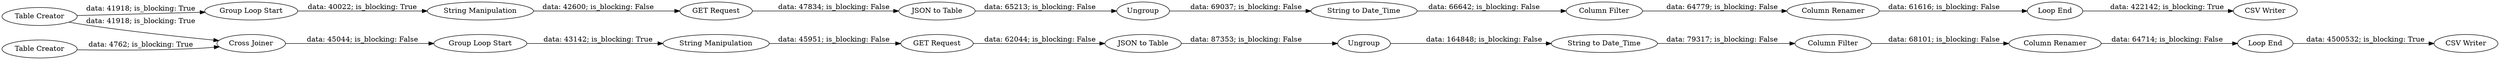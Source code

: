 digraph {
	"-5732781422279009322_1313" [label="Group Loop Start"]
	"-5732781422279009322_1279" [label=Ungroup]
	"-5732781422279009322_1300" [label="Loop End"]
	"-5732781422279009322_1287" [label="Column Renamer"]
	"-5732781422279009322_1285" [label="String to Date_Time"]
	"-5732781422279009322_1276" [label="Table Creator"]
	"-5732781422279009322_1315" [label="CSV Writer"]
	"-5732781422279009322_1308" [label="Column Renamer"]
	"-5732781422279009322_1309" [label="String to Date_Time"]
	"-5732781422279009322_1283" [label="Table Creator"]
	"-5732781422279009322_1311" [label="Column Filter"]
	"-5732781422279009322_1281" [label="JSON to Table"]
	"-5732781422279009322_1301" [label="CSV Writer"]
	"-5732781422279009322_1312" [label="JSON to Table"]
	"-5732781422279009322_1278" [label="String Manipulation"]
	"-5732781422279009322_1306" [label="GET Request"]
	"-5732781422279009322_1305" [label="String Manipulation"]
	"-5732781422279009322_1284" [label="Cross Joiner"]
	"-5732781422279009322_1299" [label="Group Loop Start"]
	"-5732781422279009322_1310" [label=Ungroup]
	"-5732781422279009322_1288" [label="Column Filter"]
	"-5732781422279009322_1280" [label="GET Request"]
	"-5732781422279009322_1314" [label="Loop End"]
	"-5732781422279009322_1284" -> "-5732781422279009322_1299" [label="data: 45044; is_blocking: False"]
	"-5732781422279009322_1306" -> "-5732781422279009322_1312" [label="data: 47834; is_blocking: False"]
	"-5732781422279009322_1285" -> "-5732781422279009322_1288" [label="data: 79317; is_blocking: False"]
	"-5732781422279009322_1300" -> "-5732781422279009322_1301" [label="data: 4500532; is_blocking: True"]
	"-5732781422279009322_1311" -> "-5732781422279009322_1308" [label="data: 64779; is_blocking: False"]
	"-5732781422279009322_1314" -> "-5732781422279009322_1315" [label="data: 422142; is_blocking: True"]
	"-5732781422279009322_1313" -> "-5732781422279009322_1305" [label="data: 40022; is_blocking: True"]
	"-5732781422279009322_1308" -> "-5732781422279009322_1314" [label="data: 61616; is_blocking: False"]
	"-5732781422279009322_1280" -> "-5732781422279009322_1281" [label="data: 62044; is_blocking: False"]
	"-5732781422279009322_1283" -> "-5732781422279009322_1284" [label="data: 4762; is_blocking: True"]
	"-5732781422279009322_1299" -> "-5732781422279009322_1278" [label="data: 43142; is_blocking: True"]
	"-5732781422279009322_1305" -> "-5732781422279009322_1306" [label="data: 42600; is_blocking: False"]
	"-5732781422279009322_1278" -> "-5732781422279009322_1280" [label="data: 45951; is_blocking: False"]
	"-5732781422279009322_1309" -> "-5732781422279009322_1311" [label="data: 66642; is_blocking: False"]
	"-5732781422279009322_1312" -> "-5732781422279009322_1310" [label="data: 65213; is_blocking: False"]
	"-5732781422279009322_1276" -> "-5732781422279009322_1313" [label="data: 41918; is_blocking: True"]
	"-5732781422279009322_1279" -> "-5732781422279009322_1285" [label="data: 164848; is_blocking: False"]
	"-5732781422279009322_1288" -> "-5732781422279009322_1287" [label="data: 68101; is_blocking: False"]
	"-5732781422279009322_1310" -> "-5732781422279009322_1309" [label="data: 69037; is_blocking: False"]
	"-5732781422279009322_1287" -> "-5732781422279009322_1300" [label="data: 64714; is_blocking: False"]
	"-5732781422279009322_1281" -> "-5732781422279009322_1279" [label="data: 87353; is_blocking: False"]
	"-5732781422279009322_1276" -> "-5732781422279009322_1284" [label="data: 41918; is_blocking: True"]
	rankdir=LR
}
